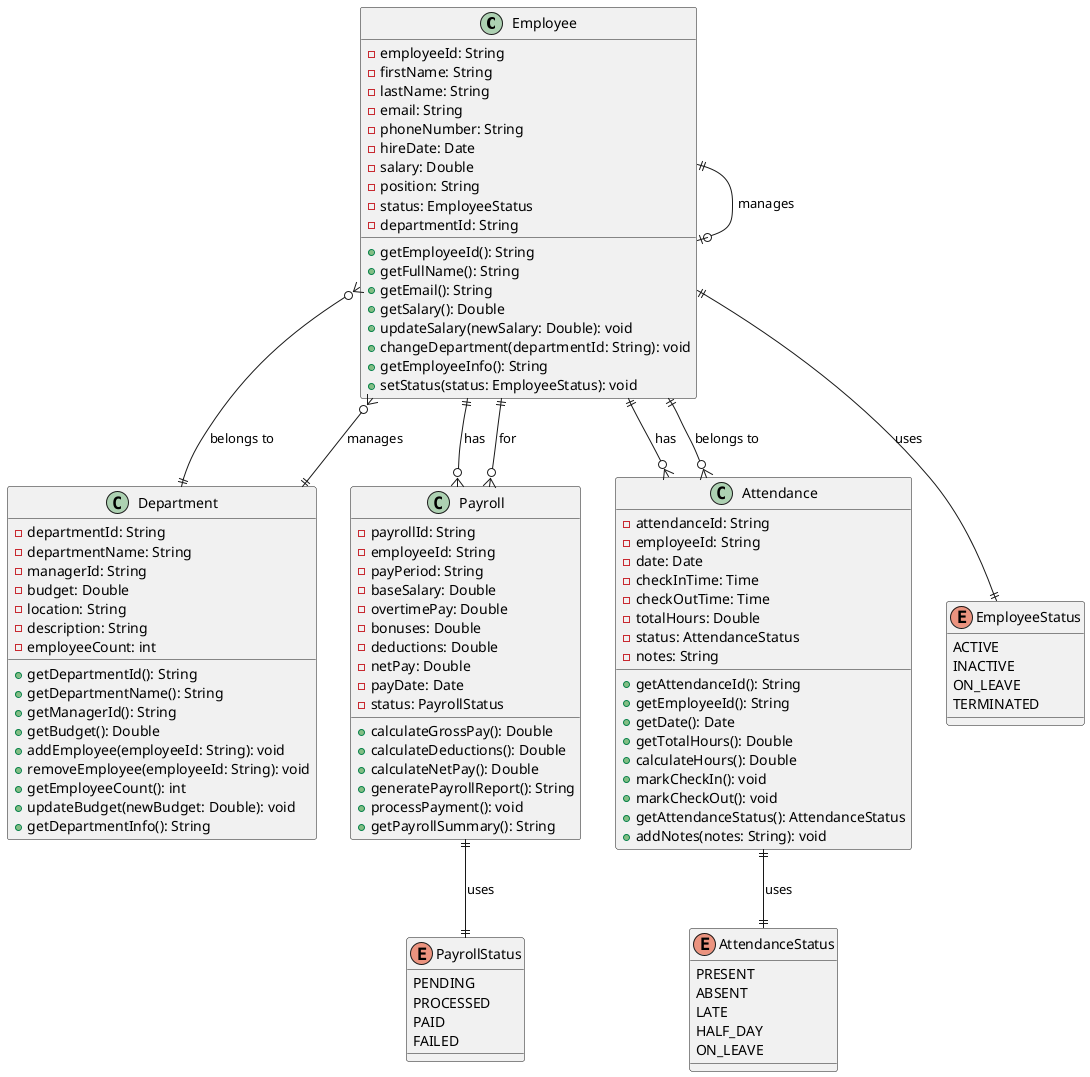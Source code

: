 @startuml Complete Employee Management System - Fixed

class Employee {
    - employeeId: String
    - firstName: String
    - lastName: String
    - email: String
    - phoneNumber: String
    - hireDate: Date
    - salary: Double
    - position: String
    - status: EmployeeStatus
    - departmentId: String
    + getEmployeeId(): String
    + getFullName(): String
    + getEmail(): String
    + getSalary(): Double
    + updateSalary(newSalary: Double): void
    + changeDepartment(departmentId: String): void
    + getEmployeeInfo(): String
    + setStatus(status: EmployeeStatus): void
}

class Department {
    - departmentId: String
    - departmentName: String
    - managerId: String
    - budget: Double
    - location: String
    - description: String
    - employeeCount: int
    + getDepartmentId(): String
    + getDepartmentName(): String
    + getManagerId(): String
    + getBudget(): Double
    + addEmployee(employeeId: String): void
    + removeEmployee(employeeId: String): void
    + getEmployeeCount(): int
    + updateBudget(newBudget: Double): void
    + getDepartmentInfo(): String
}

class Payroll {
    - payrollId: String
    - employeeId: String
    - payPeriod: String
    - baseSalary: Double
    - overtimePay: Double
    - bonuses: Double
    - deductions: Double
    - netPay: Double
    - payDate: Date
    - status: PayrollStatus
    + calculateGrossPay(): Double
    + calculateDeductions(): Double
    + calculateNetPay(): Double
    + generatePayrollReport(): String
    + processPayment(): void
    + getPayrollSummary(): String
}

class Attendance {
    - attendanceId: String
    - employeeId: String
    - date: Date
    - checkInTime: Time
    - checkOutTime: Time
    - totalHours: Double
    - status: AttendanceStatus
    - notes: String
    + getAttendanceId(): String
    + getEmployeeId(): String
    + getDate(): Date
    + getTotalHours(): Double
    + calculateHours(): Double
    + markCheckIn(): void
    + markCheckOut(): void
    + getAttendanceStatus(): AttendanceStatus
    + addNotes(notes: String): void
}

enum EmployeeStatus {
    ACTIVE
    INACTIVE
    ON_LEAVE
    TERMINATED
}

enum PayrollStatus {
    PENDING
    PROCESSED
    PAID
    FAILED
}

enum AttendanceStatus {
    PRESENT
    ABSENT
    LATE
    HALF_DAY
    ON_LEAVE
}

' Fixed Relationships
Employee }o--|| Department : "belongs to"
Department ||--o{ Employee : "manages"
Employee ||--o{ Payroll : "has"
Payroll }o--|| Employee : "for"
Employee ||--o{ Attendance : "has"
Attendance }o--|| Employee : "belongs to"
Employee ||--|| EmployeeStatus : uses
Payroll ||--|| PayrollStatus : uses
Attendance ||--|| AttendanceStatus : uses

' Self-referencing relationship for manager-subordinate
Employee ||--o| Employee : "manages"

@enduml